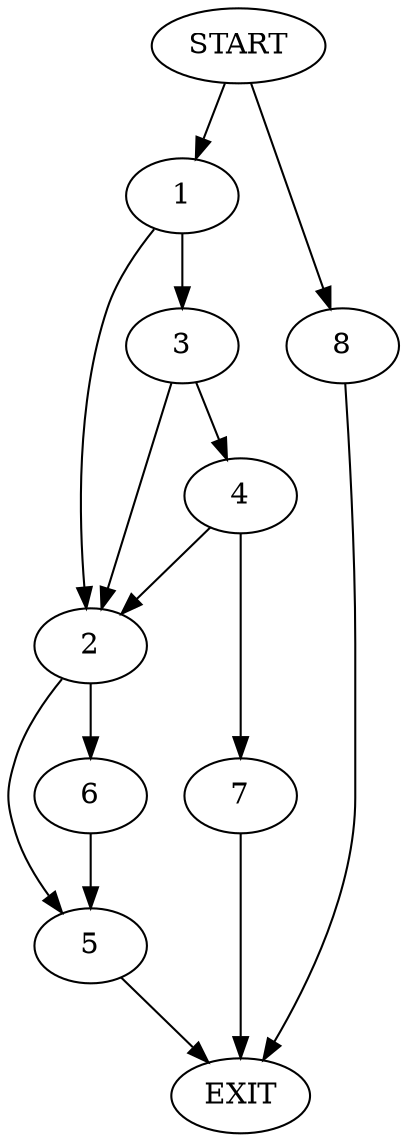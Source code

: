 digraph {
0 [label="START"]
9 [label="EXIT"]
0 -> 1
1 -> 2
1 -> 3
3 -> 2
3 -> 4
2 -> 5
2 -> 6
4 -> 7
4 -> 2
7 -> 9
5 -> 9
6 -> 5
0 -> 8
8 -> 9
}
